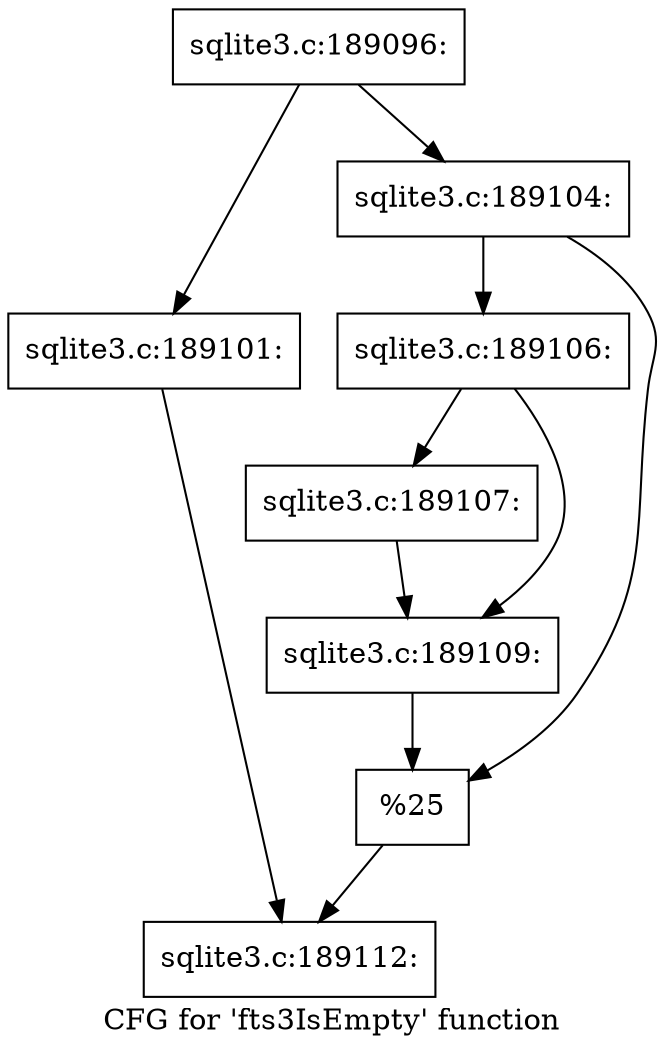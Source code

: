 digraph "CFG for 'fts3IsEmpty' function" {
	label="CFG for 'fts3IsEmpty' function";

	Node0x55c0fb220210 [shape=record,label="{sqlite3.c:189096:}"];
	Node0x55c0fb220210 -> Node0x55c0fb229540;
	Node0x55c0fb220210 -> Node0x55c0fb2295e0;
	Node0x55c0fb229540 [shape=record,label="{sqlite3.c:189101:}"];
	Node0x55c0fb229540 -> Node0x55c0fb229590;
	Node0x55c0fb2295e0 [shape=record,label="{sqlite3.c:189104:}"];
	Node0x55c0fb2295e0 -> Node0x55c0fb22a250;
	Node0x55c0fb2295e0 -> Node0x55c0fb22a2a0;
	Node0x55c0fb22a250 [shape=record,label="{sqlite3.c:189106:}"];
	Node0x55c0fb22a250 -> Node0x55c0fb22a6b0;
	Node0x55c0fb22a250 -> Node0x55c0fb22a700;
	Node0x55c0fb22a6b0 [shape=record,label="{sqlite3.c:189107:}"];
	Node0x55c0fb22a6b0 -> Node0x55c0fb22a700;
	Node0x55c0fb22a700 [shape=record,label="{sqlite3.c:189109:}"];
	Node0x55c0fb22a700 -> Node0x55c0fb22a2a0;
	Node0x55c0fb22a2a0 [shape=record,label="{%25}"];
	Node0x55c0fb22a2a0 -> Node0x55c0fb229590;
	Node0x55c0fb229590 [shape=record,label="{sqlite3.c:189112:}"];
}
